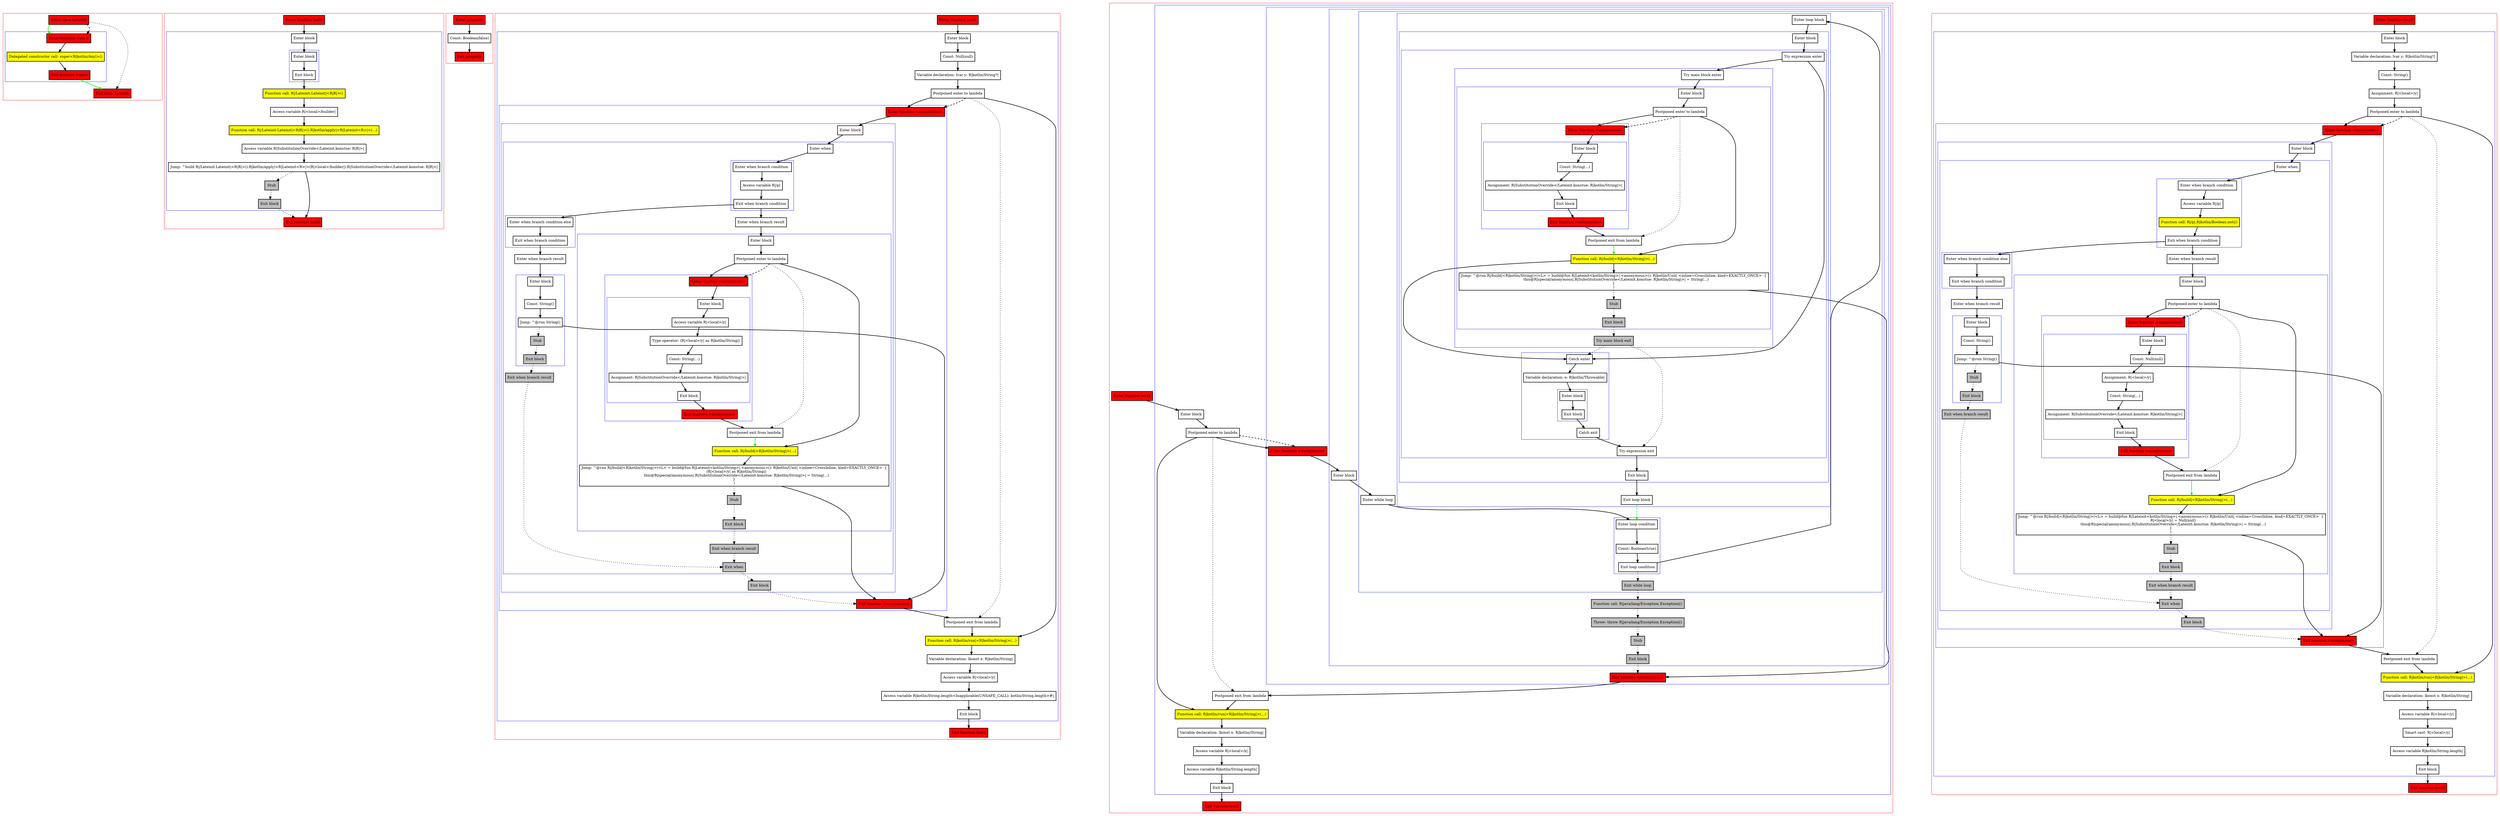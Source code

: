 digraph postponedLambdaInReturn_kt {
    graph [nodesep=3]
    node [shape=box penwidth=2]
    edge [penwidth=2]

    subgraph cluster_0 {
        color=red
        0 [label="Enter class Lateinit" style="filled" fillcolor=red];
        subgraph cluster_1 {
            color=blue
            1 [label="Enter function <init>" style="filled" fillcolor=red];
            2 [label="Delegated constructor call: super<R|kotlin/Any|>()" style="filled" fillcolor=yellow];
            3 [label="Exit function <init>" style="filled" fillcolor=red];
        }
        4 [label="Exit class Lateinit" style="filled" fillcolor=red];
    }
    0 -> {1} [color=green];
    0 -> {4} [style=dotted];
    0 -> {1} [style=dashed];
    1 -> {2};
    2 -> {3};
    3 -> {4} [color=green];

    subgraph cluster_2 {
        color=red
        5 [label="Enter function build" style="filled" fillcolor=red];
        subgraph cluster_3 {
            color=blue
            6 [label="Enter block"];
            subgraph cluster_4 {
                color=blue
                7 [label="Enter block"];
                8 [label="Exit block"];
            }
            9 [label="Function call: R|/Lateinit.Lateinit|<R|R|>()" style="filled" fillcolor=yellow];
            10 [label="Access variable R|<local>/builder|"];
            11 [label="Function call: R|/Lateinit.Lateinit|<R|R|>().R|kotlin/apply|<R|Lateinit<R>|>(...)" style="filled" fillcolor=yellow];
            12 [label="Access variable R|SubstitutionOverride</Lateinit.konstue: R|R|>|"];
            13 [label="Jump: ^build R|/Lateinit.Lateinit|<R|R|>().R|kotlin/apply|<R|Lateinit<R>|>(R|<local>/builder|).R|SubstitutionOverride</Lateinit.konstue: R|R|>|"];
            14 [label="Stub" style="filled" fillcolor=gray];
            15 [label="Exit block" style="filled" fillcolor=gray];
        }
        16 [label="Exit function build" style="filled" fillcolor=red];
    }
    5 -> {6};
    6 -> {7};
    7 -> {8};
    8 -> {9};
    9 -> {10};
    10 -> {11};
    11 -> {12};
    12 -> {13};
    13 -> {16};
    13 -> {14} [style=dotted];
    14 -> {15} [style=dotted];
    15 -> {16} [style=dotted];

    subgraph cluster_5 {
        color=red
        17 [label="Enter property" style="filled" fillcolor=red];
        18 [label="Const: Boolean(false)"];
        19 [label="Exit property" style="filled" fillcolor=red];
    }
    17 -> {18};
    18 -> {19};

    subgraph cluster_6 {
        color=red
        20 [label="Enter function test1" style="filled" fillcolor=red];
        subgraph cluster_7 {
            color=blue
            21 [label="Enter block"];
            22 [label="Const: Null(null)"];
            23 [label="Variable declaration: lvar y: R|kotlin/String?|"];
            24 [label="Postponed enter to lambda"];
            subgraph cluster_8 {
                color=blue
                25 [label="Enter function <anonymous>" style="filled" fillcolor=red];
                subgraph cluster_9 {
                    color=blue
                    26 [label="Enter block"];
                    subgraph cluster_10 {
                        color=blue
                        27 [label="Enter when"];
                        subgraph cluster_11 {
                            color=blue
                            28 [label="Enter when branch condition "];
                            29 [label="Access variable R|/p|"];
                            30 [label="Exit when branch condition"];
                        }
                        subgraph cluster_12 {
                            color=blue
                            31 [label="Enter when branch condition else"];
                            32 [label="Exit when branch condition"];
                        }
                        33 [label="Enter when branch result"];
                        subgraph cluster_13 {
                            color=blue
                            34 [label="Enter block"];
                            35 [label="Const: String()"];
                            36 [label="Jump: ^@run String()"];
                            37 [label="Stub" style="filled" fillcolor=gray];
                            38 [label="Exit block" style="filled" fillcolor=gray];
                        }
                        39 [label="Exit when branch result" style="filled" fillcolor=gray];
                        40 [label="Enter when branch result"];
                        subgraph cluster_14 {
                            color=blue
                            41 [label="Enter block"];
                            42 [label="Postponed enter to lambda"];
                            subgraph cluster_15 {
                                color=blue
                                43 [label="Enter function <anonymous>" style="filled" fillcolor=red];
                                subgraph cluster_16 {
                                    color=blue
                                    44 [label="Enter block"];
                                    45 [label="Access variable R|<local>/y|"];
                                    46 [label="Type operator: (R|<local>/y| as R|kotlin/String|)"];
                                    47 [label="Const: String(...)"];
                                    48 [label="Assignment: R|SubstitutionOverride</Lateinit.konstue: R|kotlin/String|>|"];
                                    49 [label="Exit block"];
                                }
                                50 [label="Exit function <anonymous>" style="filled" fillcolor=red];
                            }
                            51 [label="Postponed exit from lambda"];
                            52 [label="Function call: R|/build|<R|kotlin/String|>(...)" style="filled" fillcolor=yellow];
                            53 [label="Jump: ^@run R|/build|<R|kotlin/String|>(<L> = build@fun R|Lateinit<kotlin/String>|.<anonymous>(): R|kotlin/Unit| <inline=CrossInline, kind=EXACTLY_ONCE>  {
    (R|<local>/y| as R|kotlin/String|)
    this@R|special/anonymous|.R|SubstitutionOverride</Lateinit.konstue: R|kotlin/String|>| = String(...)
}
)"];
                            54 [label="Stub" style="filled" fillcolor=gray];
                            55 [label="Exit block" style="filled" fillcolor=gray];
                        }
                        56 [label="Exit when branch result" style="filled" fillcolor=gray];
                        57 [label="Exit when" style="filled" fillcolor=gray];
                    }
                    58 [label="Exit block" style="filled" fillcolor=gray];
                }
                59 [label="Exit function <anonymous>" style="filled" fillcolor=red];
            }
            60 [label="Postponed exit from lambda"];
            61 [label="Function call: R|kotlin/run|<R|kotlin/String|>(...)" style="filled" fillcolor=yellow];
            62 [label="Variable declaration: lkonst x: R|kotlin/String|"];
            63 [label="Access variable R|<local>/y|"];
            64 [label="Access variable R|kotlin/String.length<Inapplicable(UNSAFE_CALL): kotlin/String.length>#|"];
            65 [label="Exit block"];
        }
        66 [label="Exit function test1" style="filled" fillcolor=red];
    }
    20 -> {21};
    21 -> {22};
    22 -> {23};
    23 -> {24};
    24 -> {25 61};
    24 -> {60} [style=dotted];
    24 -> {25} [style=dashed];
    25 -> {26};
    26 -> {27};
    27 -> {28};
    28 -> {29};
    29 -> {30};
    30 -> {31 40};
    31 -> {32};
    32 -> {33};
    33 -> {34};
    34 -> {35};
    35 -> {36};
    36 -> {59};
    36 -> {37} [style=dotted];
    37 -> {38} [style=dotted];
    38 -> {39} [style=dotted];
    39 -> {57} [style=dotted];
    40 -> {41};
    41 -> {42};
    42 -> {43 52};
    42 -> {51} [style=dotted];
    42 -> {43} [style=dashed];
    43 -> {44};
    44 -> {45};
    45 -> {46};
    46 -> {47};
    47 -> {48};
    48 -> {49};
    49 -> {50};
    50 -> {51};
    51 -> {52} [color=green];
    52 -> {53};
    53 -> {59};
    53 -> {54} [style=dotted];
    54 -> {55} [style=dotted];
    55 -> {56} [style=dotted];
    56 -> {57} [style=dotted];
    57 -> {58} [style=dotted];
    58 -> {59} [style=dotted];
    59 -> {60};
    60 -> {61};
    61 -> {62};
    62 -> {63};
    63 -> {64};
    64 -> {65};
    65 -> {66};

    subgraph cluster_17 {
        color=red
        67 [label="Enter function test2" style="filled" fillcolor=red];
        subgraph cluster_18 {
            color=blue
            68 [label="Enter block"];
            69 [label="Postponed enter to lambda"];
            subgraph cluster_19 {
                color=blue
                70 [label="Enter function <anonymous>" style="filled" fillcolor=red];
                subgraph cluster_20 {
                    color=blue
                    71 [label="Enter block"];
                    subgraph cluster_21 {
                        color=blue
                        72 [label="Enter while loop"];
                        subgraph cluster_22 {
                            color=blue
                            73 [label="Enter loop condition"];
                            74 [label="Const: Boolean(true)"];
                            75 [label="Exit loop condition"];
                        }
                        subgraph cluster_23 {
                            color=blue
                            76 [label="Enter loop block"];
                            subgraph cluster_24 {
                                color=blue
                                77 [label="Enter block"];
                                subgraph cluster_25 {
                                    color=blue
                                    78 [label="Try expression enter"];
                                    subgraph cluster_26 {
                                        color=blue
                                        79 [label="Try main block enter"];
                                        subgraph cluster_27 {
                                            color=blue
                                            80 [label="Enter block"];
                                            81 [label="Postponed enter to lambda"];
                                            subgraph cluster_28 {
                                                color=blue
                                                82 [label="Enter function <anonymous>" style="filled" fillcolor=red];
                                                subgraph cluster_29 {
                                                    color=blue
                                                    83 [label="Enter block"];
                                                    84 [label="Const: String(...)"];
                                                    85 [label="Assignment: R|SubstitutionOverride</Lateinit.konstue: R|kotlin/String|>|"];
                                                    86 [label="Exit block"];
                                                }
                                                87 [label="Exit function <anonymous>" style="filled" fillcolor=red];
                                            }
                                            88 [label="Postponed exit from lambda"];
                                            89 [label="Function call: R|/build|<R|kotlin/String|>(...)" style="filled" fillcolor=yellow];
                                            90 [label="Jump: ^@run R|/build|<R|kotlin/String|>(<L> = build@fun R|Lateinit<kotlin/String>|.<anonymous>(): R|kotlin/Unit| <inline=CrossInline, kind=EXACTLY_ONCE>  {
    this@R|special/anonymous|.R|SubstitutionOverride</Lateinit.konstue: R|kotlin/String|>| = String(...)
}
)"];
                                            91 [label="Stub" style="filled" fillcolor=gray];
                                            92 [label="Exit block" style="filled" fillcolor=gray];
                                        }
                                        93 [label="Try main block exit" style="filled" fillcolor=gray];
                                    }
                                    subgraph cluster_30 {
                                        color=blue
                                        94 [label="Catch enter"];
                                        95 [label="Variable declaration: e: R|kotlin/Throwable|"];
                                        subgraph cluster_31 {
                                            color=blue
                                            96 [label="Enter block"];
                                            97 [label="Exit block"];
                                        }
                                        98 [label="Catch exit"];
                                    }
                                    99 [label="Try expression exit"];
                                }
                                100 [label="Exit block"];
                            }
                            101 [label="Exit loop block"];
                        }
                        102 [label="Exit while loop" style="filled" fillcolor=gray];
                    }
                    103 [label="Function call: R|java/lang/Exception.Exception|()" style="filled" fillcolor=gray];
                    104 [label="Throw: throw R|java/lang/Exception.Exception|()" style="filled" fillcolor=gray];
                    105 [label="Stub" style="filled" fillcolor=gray];
                    106 [label="Exit block" style="filled" fillcolor=gray];
                }
                107 [label="Exit function <anonymous>" style="filled" fillcolor=red];
            }
            108 [label="Postponed exit from lambda"];
            109 [label="Function call: R|kotlin/run|<R|kotlin/String|>(...)" style="filled" fillcolor=yellow];
            110 [label="Variable declaration: lkonst x: R|kotlin/String|"];
            111 [label="Access variable R|<local>/x|"];
            112 [label="Access variable R|kotlin/String.length|"];
            113 [label="Exit block"];
        }
        114 [label="Exit function test2" style="filled" fillcolor=red];
    }
    67 -> {68};
    68 -> {69};
    69 -> {70 109};
    69 -> {108} [style=dotted];
    69 -> {70} [style=dashed];
    70 -> {71};
    71 -> {72};
    72 -> {73};
    73 -> {74};
    74 -> {75};
    75 -> {76};
    75 -> {102} [style=dotted];
    76 -> {77};
    77 -> {78};
    78 -> {79 94};
    79 -> {80};
    80 -> {81};
    81 -> {82 89};
    81 -> {88} [style=dotted];
    81 -> {82} [style=dashed];
    82 -> {83};
    83 -> {84};
    84 -> {85};
    85 -> {86};
    86 -> {87};
    87 -> {88};
    88 -> {89} [color=green];
    89 -> {90 94};
    90 -> {107};
    90 -> {91} [style=dotted];
    91 -> {92} [style=dotted];
    92 -> {93} [style=dotted];
    93 -> {94 99} [style=dotted];
    94 -> {95};
    95 -> {96};
    96 -> {97};
    97 -> {98};
    98 -> {99};
    99 -> {100};
    100 -> {101};
    101 -> {73} [color=green style=dashed];
    102 -> {103} [style=dotted];
    103 -> {104} [style=dotted];
    104 -> {105} [style=dotted];
    105 -> {106} [style=dotted];
    106 -> {107} [style=dotted];
    107 -> {108};
    108 -> {109};
    109 -> {110};
    110 -> {111};
    111 -> {112};
    112 -> {113};
    113 -> {114};

    subgraph cluster_32 {
        color=red
        115 [label="Enter function test3" style="filled" fillcolor=red];
        subgraph cluster_33 {
            color=blue
            116 [label="Enter block"];
            117 [label="Variable declaration: lvar y: R|kotlin/String?|"];
            118 [label="Const: String()"];
            119 [label="Assignment: R|<local>/y|"];
            120 [label="Postponed enter to lambda"];
            subgraph cluster_34 {
                color=blue
                121 [label="Enter function <anonymous>" style="filled" fillcolor=red];
                subgraph cluster_35 {
                    color=blue
                    122 [label="Enter block"];
                    subgraph cluster_36 {
                        color=blue
                        123 [label="Enter when"];
                        subgraph cluster_37 {
                            color=blue
                            124 [label="Enter when branch condition "];
                            125 [label="Access variable R|/p|"];
                            126 [label="Function call: R|/p|.R|kotlin/Boolean.not|()" style="filled" fillcolor=yellow];
                            127 [label="Exit when branch condition"];
                        }
                        subgraph cluster_38 {
                            color=blue
                            128 [label="Enter when branch condition else"];
                            129 [label="Exit when branch condition"];
                        }
                        130 [label="Enter when branch result"];
                        subgraph cluster_39 {
                            color=blue
                            131 [label="Enter block"];
                            132 [label="Const: String()"];
                            133 [label="Jump: ^@run String()"];
                            134 [label="Stub" style="filled" fillcolor=gray];
                            135 [label="Exit block" style="filled" fillcolor=gray];
                        }
                        136 [label="Exit when branch result" style="filled" fillcolor=gray];
                        137 [label="Enter when branch result"];
                        subgraph cluster_40 {
                            color=blue
                            138 [label="Enter block"];
                            139 [label="Postponed enter to lambda"];
                            subgraph cluster_41 {
                                color=blue
                                140 [label="Enter function <anonymous>" style="filled" fillcolor=red];
                                subgraph cluster_42 {
                                    color=blue
                                    141 [label="Enter block"];
                                    142 [label="Const: Null(null)"];
                                    143 [label="Assignment: R|<local>/y|"];
                                    144 [label="Const: String(...)"];
                                    145 [label="Assignment: R|SubstitutionOverride</Lateinit.konstue: R|kotlin/String|>|"];
                                    146 [label="Exit block"];
                                }
                                147 [label="Exit function <anonymous>" style="filled" fillcolor=red];
                            }
                            148 [label="Postponed exit from lambda"];
                            149 [label="Function call: R|/build|<R|kotlin/String|>(...)" style="filled" fillcolor=yellow];
                            150 [label="Jump: ^@run R|/build|<R|kotlin/String|>(<L> = build@fun R|Lateinit<kotlin/String>|.<anonymous>(): R|kotlin/Unit| <inline=CrossInline, kind=EXACTLY_ONCE>  {
    R|<local>/y| = Null(null)
    this@R|special/anonymous|.R|SubstitutionOverride</Lateinit.konstue: R|kotlin/String|>| = String(...)
}
)"];
                            151 [label="Stub" style="filled" fillcolor=gray];
                            152 [label="Exit block" style="filled" fillcolor=gray];
                        }
                        153 [label="Exit when branch result" style="filled" fillcolor=gray];
                        154 [label="Exit when" style="filled" fillcolor=gray];
                    }
                    155 [label="Exit block" style="filled" fillcolor=gray];
                }
                156 [label="Exit function <anonymous>" style="filled" fillcolor=red];
            }
            157 [label="Postponed exit from lambda"];
            158 [label="Function call: R|kotlin/run|<R|kotlin/String|>(...)" style="filled" fillcolor=yellow];
            159 [label="Variable declaration: lkonst x: R|kotlin/String|"];
            160 [label="Access variable R|<local>/y|"];
            161 [label="Smart cast: R|<local>/y|"];
            162 [label="Access variable R|kotlin/String.length|"];
            163 [label="Exit block"];
        }
        164 [label="Exit function test3" style="filled" fillcolor=red];
    }
    115 -> {116};
    116 -> {117};
    117 -> {118};
    118 -> {119};
    119 -> {120};
    120 -> {121 158};
    120 -> {157} [style=dotted];
    120 -> {121} [style=dashed];
    121 -> {122};
    122 -> {123};
    123 -> {124};
    124 -> {125};
    125 -> {126};
    126 -> {127};
    127 -> {128 137};
    128 -> {129};
    129 -> {130};
    130 -> {131};
    131 -> {132};
    132 -> {133};
    133 -> {156};
    133 -> {134} [style=dotted];
    134 -> {135} [style=dotted];
    135 -> {136} [style=dotted];
    136 -> {154} [style=dotted];
    137 -> {138};
    138 -> {139};
    139 -> {140 149};
    139 -> {148} [style=dotted];
    139 -> {140} [style=dashed];
    140 -> {141};
    141 -> {142};
    142 -> {143};
    143 -> {144};
    144 -> {145};
    145 -> {146};
    146 -> {147};
    147 -> {148};
    148 -> {149} [color=green];
    149 -> {150};
    150 -> {156};
    150 -> {151} [style=dotted];
    151 -> {152} [style=dotted];
    152 -> {153} [style=dotted];
    153 -> {154} [style=dotted];
    154 -> {155} [style=dotted];
    155 -> {156} [style=dotted];
    156 -> {157};
    157 -> {158};
    158 -> {159};
    159 -> {160};
    160 -> {161};
    161 -> {162};
    162 -> {163};
    163 -> {164};

}
